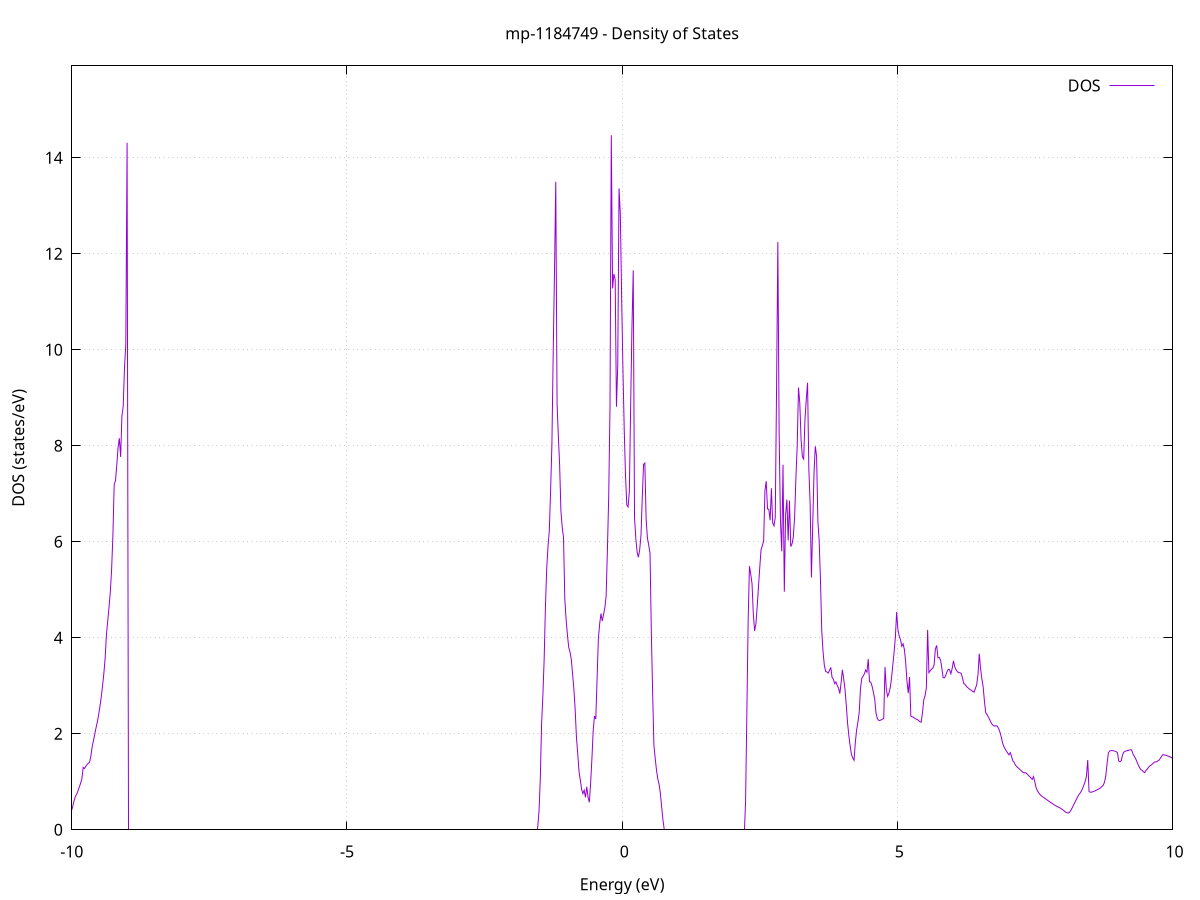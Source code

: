 set title 'mp-1184749 - Density of States'
set xlabel 'Energy (eV)'
set ylabel 'DOS (states/eV)'
set grid
set xrange [-10:10]
set yrange [0:15.915]
set xzeroaxis lt -1
set terminal png size 800,600
set output 'mp-1184749_dos_gnuplot.png'
plot '-' using 1:2 with lines title 'DOS'
-12.209400 0.000000
-12.185900 0.000000
-12.162500 0.000000
-12.139000 0.000000
-12.115500 0.000000
-12.092100 0.000000
-12.068600 0.000000
-12.045200 0.000000
-12.021700 0.000000
-11.998200 0.000000
-11.974800 0.000000
-11.951300 0.000000
-11.927900 0.000000
-11.904400 0.000000
-11.880900 0.000000
-11.857500 0.000000
-11.834000 0.000000
-11.810500 0.000000
-11.787100 0.000000
-11.763600 0.000000
-11.740200 0.000000
-11.716700 0.000000
-11.693200 0.000000
-11.669800 0.000000
-11.646300 0.000000
-11.622900 0.000000
-11.599400 0.000000
-11.575900 0.000000
-11.552500 0.000000
-11.529000 0.000000
-11.505600 0.000000
-11.482100 0.000000
-11.458600 0.000000
-11.435200 0.000000
-11.411700 0.000000
-11.388200 0.000000
-11.364800 0.000000
-11.341300 0.000000
-11.317900 0.000000
-11.294400 0.000000
-11.270900 0.000000
-11.247500 0.000000
-11.224000 0.000000
-11.200600 0.000000
-11.177100 0.000000
-11.153600 0.000000
-11.130200 0.000000
-11.106700 0.000000
-11.083200 0.000000
-11.059800 0.000000
-11.036300 0.000000
-11.012900 0.000000
-10.989400 0.000000
-10.965900 0.000000
-10.942500 0.000000
-10.919000 0.000000
-10.895600 0.000000
-10.872100 0.000000
-10.848600 0.000000
-10.825200 0.000000
-10.801700 0.000000
-10.778300 0.000000
-10.754800 0.000000
-10.731300 0.000000
-10.707900 0.000000
-10.684400 0.000000
-10.660900 0.000000
-10.637500 0.000000
-10.614000 0.000000
-10.590600 0.000000
-10.567100 0.000000
-10.543600 0.000000
-10.520200 0.000000
-10.496700 0.000000
-10.473300 0.000000
-10.449800 0.000000
-10.426300 0.000000
-10.402900 0.000000
-10.379400 0.000000
-10.356000 0.000000
-10.332500 0.000000
-10.309000 0.000000
-10.285600 0.000000
-10.262100 0.000000
-10.238600 0.000000
-10.215200 0.000000
-10.191700 0.000000
-10.168300 0.000000
-10.144800 0.000000
-10.121300 0.000000
-10.097900 0.000000
-10.074400 0.000900
-10.051000 0.127400
-10.027500 0.356100
-10.004000 0.395400
-9.980600 0.497800
-9.957100 0.608100
-9.933600 0.695600
-9.910200 0.743500
-9.886700 0.814200
-9.863300 0.891300
-9.839800 0.969400
-9.816300 1.064900
-9.792900 1.300400
-9.769400 1.275400
-9.746000 1.319300
-9.722500 1.359100
-9.699000 1.384100
-9.675600 1.411100
-9.652100 1.545400
-9.628700 1.736100
-9.605200 1.864100
-9.581700 1.996000
-9.558300 2.131500
-9.534800 2.252800
-9.511300 2.400500
-9.487900 2.576200
-9.464400 2.771200
-9.441000 3.002200
-9.417500 3.256600
-9.394000 3.575700
-9.370600 4.066000
-9.347100 4.347400
-9.323700 4.636100
-9.300200 4.953800
-9.276700 5.412800
-9.253300 6.124700
-9.229800 7.193800
-9.206400 7.271300
-9.182900 7.593100
-9.159400 7.961200
-9.136000 8.156900
-9.112500 7.768700
-9.089000 8.627000
-9.065600 8.821800
-9.042100 9.642000
-9.018700 10.094300
-8.995200 14.314000
-8.971700 0.000000
-8.948300 0.000000
-8.924800 0.000000
-8.901400 0.000000
-8.877900 0.000000
-8.854400 0.000000
-8.831000 0.000000
-8.807500 0.000000
-8.784000 0.000000
-8.760600 0.000000
-8.737100 0.000000
-8.713700 0.000000
-8.690200 0.000000
-8.666700 0.000000
-8.643300 0.000000
-8.619800 0.000000
-8.596400 0.000000
-8.572900 0.000000
-8.549400 0.000000
-8.526000 0.000000
-8.502500 0.000000
-8.479100 0.000000
-8.455600 0.000000
-8.432100 0.000000
-8.408700 0.000000
-8.385200 0.000000
-8.361700 0.000000
-8.338300 0.000000
-8.314800 0.000000
-8.291400 0.000000
-8.267900 0.000000
-8.244400 0.000000
-8.221000 0.000000
-8.197500 0.000000
-8.174100 0.000000
-8.150600 0.000000
-8.127100 0.000000
-8.103700 0.000000
-8.080200 0.000000
-8.056800 0.000000
-8.033300 0.000000
-8.009800 0.000000
-7.986400 0.000000
-7.962900 0.000000
-7.939400 0.000000
-7.916000 0.000000
-7.892500 0.000000
-7.869100 0.000000
-7.845600 0.000000
-7.822100 0.000000
-7.798700 0.000000
-7.775200 0.000000
-7.751800 0.000000
-7.728300 0.000000
-7.704800 0.000000
-7.681400 0.000000
-7.657900 0.000000
-7.634400 0.000000
-7.611000 0.000000
-7.587500 0.000000
-7.564100 0.000000
-7.540600 0.000000
-7.517100 0.000000
-7.493700 0.000000
-7.470200 0.000000
-7.446800 0.000000
-7.423300 0.000000
-7.399800 0.000000
-7.376400 0.000000
-7.352900 0.000000
-7.329500 0.000000
-7.306000 0.000000
-7.282500 0.000000
-7.259100 0.000000
-7.235600 0.000000
-7.212100 0.000000
-7.188700 0.000000
-7.165200 0.000000
-7.141800 0.000000
-7.118300 0.000000
-7.094800 0.000000
-7.071400 0.000000
-7.047900 0.000000
-7.024500 0.000000
-7.001000 0.000000
-6.977500 0.000000
-6.954100 0.000000
-6.930600 0.000000
-6.907200 0.000000
-6.883700 0.000000
-6.860200 0.000000
-6.836800 0.000000
-6.813300 0.000000
-6.789800 0.000000
-6.766400 0.000000
-6.742900 0.000000
-6.719500 0.000000
-6.696000 0.000000
-6.672500 0.000000
-6.649100 0.000000
-6.625600 0.000000
-6.602200 0.000000
-6.578700 0.000000
-6.555200 0.000000
-6.531800 0.000000
-6.508300 0.000000
-6.484800 0.000000
-6.461400 0.000000
-6.437900 0.000000
-6.414500 0.000000
-6.391000 0.000000
-6.367500 0.000000
-6.344100 0.000000
-6.320600 0.000000
-6.297200 0.000000
-6.273700 0.000000
-6.250200 0.000000
-6.226800 0.000000
-6.203300 0.000000
-6.179900 0.000000
-6.156400 0.000000
-6.132900 0.000000
-6.109500 0.000000
-6.086000 0.000000
-6.062500 0.000000
-6.039100 0.000000
-6.015600 0.000000
-5.992200 0.000000
-5.968700 0.000000
-5.945200 0.000000
-5.921800 0.000000
-5.898300 0.000000
-5.874900 0.000000
-5.851400 0.000000
-5.827900 0.000000
-5.804500 0.000000
-5.781000 0.000000
-5.757600 0.000000
-5.734100 0.000000
-5.710600 0.000000
-5.687200 0.000000
-5.663700 0.000000
-5.640200 0.000000
-5.616800 0.000000
-5.593300 0.000000
-5.569900 0.000000
-5.546400 0.000000
-5.522900 0.000000
-5.499500 0.000000
-5.476000 0.000000
-5.452600 0.000000
-5.429100 0.000000
-5.405600 0.000000
-5.382200 0.000000
-5.358700 0.000000
-5.335200 0.000000
-5.311800 0.000000
-5.288300 0.000000
-5.264900 0.000000
-5.241400 0.000000
-5.217900 0.000000
-5.194500 0.000000
-5.171000 0.000000
-5.147600 0.000000
-5.124100 0.000000
-5.100600 0.000000
-5.077200 0.000000
-5.053700 0.000000
-5.030300 0.000000
-5.006800 0.000000
-4.983300 0.000000
-4.959900 0.000000
-4.936400 0.000000
-4.912900 0.000000
-4.889500 0.000000
-4.866000 0.000000
-4.842600 0.000000
-4.819100 0.000000
-4.795600 0.000000
-4.772200 0.000000
-4.748700 0.000000
-4.725300 0.000000
-4.701800 0.000000
-4.678300 0.000000
-4.654900 0.000000
-4.631400 0.000000
-4.608000 0.000000
-4.584500 0.000000
-4.561000 0.000000
-4.537600 0.000000
-4.514100 0.000000
-4.490600 0.000000
-4.467200 0.000000
-4.443700 0.000000
-4.420300 0.000000
-4.396800 0.000000
-4.373300 0.000000
-4.349900 0.000000
-4.326400 0.000000
-4.303000 0.000000
-4.279500 0.000000
-4.256000 0.000000
-4.232600 0.000000
-4.209100 0.000000
-4.185600 0.000000
-4.162200 0.000000
-4.138700 0.000000
-4.115300 0.000000
-4.091800 0.000000
-4.068300 0.000000
-4.044900 0.000000
-4.021400 0.000000
-3.998000 0.000000
-3.974500 0.000000
-3.951000 0.000000
-3.927600 0.000000
-3.904100 0.000000
-3.880700 0.000000
-3.857200 0.000000
-3.833700 0.000000
-3.810300 0.000000
-3.786800 0.000000
-3.763300 0.000000
-3.739900 0.000000
-3.716400 0.000000
-3.693000 0.000000
-3.669500 0.000000
-3.646000 0.000000
-3.622600 0.000000
-3.599100 0.000000
-3.575700 0.000000
-3.552200 0.000000
-3.528700 0.000000
-3.505300 0.000000
-3.481800 0.000000
-3.458400 0.000000
-3.434900 0.000000
-3.411400 0.000000
-3.388000 0.000000
-3.364500 0.000000
-3.341000 0.000000
-3.317600 0.000000
-3.294100 0.000000
-3.270700 0.000000
-3.247200 0.000000
-3.223700 0.000000
-3.200300 0.000000
-3.176800 0.000000
-3.153400 0.000000
-3.129900 0.000000
-3.106400 0.000000
-3.083000 0.000000
-3.059500 0.000000
-3.036000 0.000000
-3.012600 0.000000
-2.989100 0.000000
-2.965700 0.000000
-2.942200 0.000000
-2.918700 0.000000
-2.895300 0.000000
-2.871800 0.000000
-2.848400 0.000000
-2.824900 0.000000
-2.801400 0.000000
-2.778000 0.000000
-2.754500 0.000000
-2.731100 0.000000
-2.707600 0.000000
-2.684100 0.000000
-2.660700 0.000000
-2.637200 0.000000
-2.613700 0.000000
-2.590300 0.000000
-2.566800 0.000000
-2.543400 0.000000
-2.519900 0.000000
-2.496400 0.000000
-2.473000 0.000000
-2.449500 0.000000
-2.426100 0.000000
-2.402600 0.000000
-2.379100 0.000000
-2.355700 0.000000
-2.332200 0.000000
-2.308800 0.000000
-2.285300 0.000000
-2.261800 0.000000
-2.238400 0.000000
-2.214900 0.000000
-2.191400 0.000000
-2.168000 0.000000
-2.144500 0.000000
-2.121100 0.000000
-2.097600 0.000000
-2.074100 0.000000
-2.050700 0.000000
-2.027200 0.000000
-2.003800 0.000000
-1.980300 0.000000
-1.956800 0.000000
-1.933400 0.000000
-1.909900 0.000000
-1.886400 0.000000
-1.863000 0.000000
-1.839500 0.000000
-1.816100 0.000000
-1.792600 0.000000
-1.769100 0.000000
-1.745700 0.000000
-1.722200 0.000000
-1.698800 0.000000
-1.675300 0.000000
-1.651800 0.000000
-1.628400 0.000000
-1.604900 0.000000
-1.581500 0.000000
-1.558000 0.000000
-1.534500 0.000000
-1.511100 0.371100
-1.487600 1.042800
-1.464100 2.192500
-1.440700 2.791300
-1.417200 3.542900
-1.393800 4.647400
-1.370300 5.458300
-1.346800 5.911100
-1.323400 6.230800
-1.299900 7.067600
-1.276500 8.015200
-1.253000 9.902300
-1.229500 11.607300
-1.206100 13.499800
-1.182600 8.882600
-1.159200 8.200700
-1.135700 7.593300
-1.112200 6.632800
-1.088800 6.304200
-1.065300 6.084200
-1.041800 4.804900
-1.018400 4.383200
-0.994900 4.064700
-0.971500 3.806500
-0.948000 3.707300
-0.924500 3.554300
-0.901100 3.253100
-0.877600 2.940800
-0.854200 2.520200
-0.830700 1.928000
-0.807200 1.592700
-0.783800 1.214800
-0.760300 1.039200
-0.736800 0.849100
-0.713400 0.752000
-0.689900 0.824300
-0.666500 0.676000
-0.643000 0.896500
-0.619500 0.677000
-0.596100 0.571500
-0.572600 0.978600
-0.549200 1.480100
-0.525700 2.076400
-0.502200 2.370400
-0.478800 2.309100
-0.455300 3.147800
-0.431900 3.986000
-0.408400 4.287800
-0.384900 4.503800
-0.361500 4.349000
-0.338000 4.481400
-0.314500 4.624500
-0.291100 4.866500
-0.267600 5.835100
-0.244200 6.939000
-0.220700 8.795100
-0.197200 14.468600
-0.173800 11.279300
-0.150300 11.580300
-0.126900 11.468700
-0.103400 8.813300
-0.079900 9.671800
-0.056500 13.362700
-0.033000 12.837100
-0.009600 11.110900
0.013900 9.619400
0.037400 8.362500
0.060800 7.396700
0.084300 6.768500
0.107800 6.725700
0.131200 7.050900
0.154700 8.843700
0.178100 10.452800
0.201600 11.655500
0.225100 6.494500
0.248500 6.068000
0.272000 5.784600
0.295400 5.677500
0.318900 5.836300
0.342400 6.132800
0.365800 6.921400
0.389300 7.614000
0.412800 7.640800
0.436200 6.454700
0.459700 6.073600
0.483100 5.928400
0.506600 5.763400
0.530100 4.127800
0.553500 2.878500
0.577000 1.764500
0.600400 1.492000
0.623900 1.244200
0.647400 1.063200
0.670800 0.949400
0.694300 0.761300
0.717700 0.481700
0.741200 0.207000
0.764700 0.007800
0.788100 0.000000
0.811600 0.000000
0.835100 0.000000
0.858500 0.000000
0.882000 0.000000
0.905400 0.000000
0.928900 0.000000
0.952400 0.000000
0.975800 0.000000
0.999300 0.000000
1.022700 0.000000
1.046200 0.000000
1.069700 0.000000
1.093100 0.000000
1.116600 0.000000
1.140000 0.000000
1.163500 0.000000
1.187000 0.000000
1.210400 0.000000
1.233900 0.000000
1.257400 0.000000
1.280800 0.000000
1.304300 0.000000
1.327700 0.000000
1.351200 0.000000
1.374700 0.000000
1.398100 0.000000
1.421600 0.000000
1.445000 0.000000
1.468500 0.000000
1.492000 0.000000
1.515400 0.000000
1.538900 0.000000
1.562400 0.000000
1.585800 0.000000
1.609300 0.000000
1.632700 0.000000
1.656200 0.000000
1.679700 0.000000
1.703100 0.000000
1.726600 0.000000
1.750000 0.000000
1.773500 0.000000
1.797000 0.000000
1.820400 0.000000
1.843900 0.000000
1.867300 0.000000
1.890800 0.000000
1.914300 0.000000
1.937700 0.000000
1.961200 0.000000
1.984700 0.000000
2.008100 0.000000
2.031600 0.000000
2.055000 0.000000
2.078500 0.000000
2.102000 0.000000
2.125400 0.000000
2.148900 0.000000
2.172300 0.000000
2.195800 0.000000
2.219300 0.000000
2.242700 0.594100
2.266200 2.447700
2.289600 4.359700
2.313100 5.491200
2.336600 5.323000
2.360000 5.129500
2.383500 4.494000
2.407000 4.143100
2.430400 4.285200
2.453900 4.656000
2.477300 5.067800
2.500800 5.468500
2.524300 5.838800
2.547700 5.920400
2.571200 6.014100
2.594600 7.065700
2.618100 7.262300
2.641600 6.685000
2.665000 6.677700
2.688500 6.448400
2.712000 7.114400
2.735400 6.392300
2.758900 6.330700
2.782300 6.507800
2.805800 9.198600
2.829300 12.247400
2.852700 8.251000
2.876200 6.462300
2.899600 5.801800
2.923100 7.605300
2.946600 4.960300
2.970000 6.555200
2.993500 6.879500
3.016900 6.028500
3.040400 6.858600
3.063900 5.899700
3.087300 5.957000
3.110800 6.105100
3.134300 6.528800
3.157700 7.341400
3.181200 8.019000
3.204600 9.213300
3.228100 8.886500
3.251600 8.116000
3.275000 7.771400
3.298500 7.722300
3.321900 8.550600
3.345400 8.956800
3.368900 9.313700
3.392300 7.523100
3.415800 6.787700
3.439200 5.254900
3.462700 6.348800
3.486200 7.428000
3.509600 7.988600
3.533100 7.782900
3.556600 6.434500
3.580000 6.023500
3.603500 5.206000
3.626900 4.149400
3.650400 3.709800
3.673900 3.425500
3.697300 3.302500
3.720800 3.286300
3.744200 3.265800
3.767700 3.319300
3.791200 3.382300
3.814600 3.173000
3.838100 3.141500
3.861600 3.043200
3.885000 3.080800
3.908500 3.006300
3.931900 2.952000
3.955400 2.836900
3.978900 3.065100
4.002300 3.333300
4.025800 3.144100
4.049200 2.929100
4.072700 2.592900
4.096200 2.220300
4.119600 1.959200
4.143100 1.745200
4.166500 1.567800
4.190000 1.496700
4.213500 1.448000
4.236900 1.821600
4.260400 2.076900
4.283900 2.242300
4.307300 2.444100
4.330800 2.944100
4.354200 3.153400
4.377700 3.199900
4.401200 3.248500
4.424600 3.326600
4.448100 3.282000
4.471500 3.555200
4.495000 3.083700
4.518500 3.072300
4.541900 2.989200
4.565400 2.865900
4.588800 2.726600
4.612300 2.434100
4.635800 2.319900
4.659200 2.281100
4.682700 2.276700
4.706200 2.290100
4.729600 2.304400
4.753100 2.319100
4.776500 3.392800
4.800000 2.927300
4.823500 2.778300
4.846900 2.842700
4.870400 2.953000
4.893800 3.153500
4.917300 3.420500
4.940800 3.696700
4.964200 4.004900
4.987700 4.536200
5.011200 4.164300
5.034600 4.034000
5.058100 3.961200
5.081500 3.823000
5.105000 3.873600
5.128500 3.755300
5.151900 3.495200
5.175400 3.090600
5.198800 2.846400
5.222300 3.182200
5.245800 2.368100
5.269200 2.354600
5.292700 2.344500
5.316100 2.323900
5.339600 2.307900
5.363100 2.296100
5.386500 2.274000
5.410000 2.250100
5.433500 2.240000
5.456900 2.436600
5.480400 2.706200
5.503800 2.793900
5.527300 2.951200
5.550800 4.164100
5.574200 3.272400
5.597700 3.313800
5.621100 3.344400
5.644600 3.363300
5.668100 3.436600
5.691500 3.765300
5.715000 3.840600
5.738400 3.583400
5.761900 3.590200
5.785400 3.534700
5.808800 3.370100
5.832300 3.167900
5.855800 3.165400
5.879200 3.216100
5.902700 3.292600
5.926100 3.344000
5.949600 3.334900
5.973100 3.250600
5.996500 3.359600
6.020000 3.519900
6.043400 3.396600
6.066900 3.336700
6.090400 3.295800
6.113800 3.274600
6.137300 3.270500
6.160800 3.257800
6.184200 3.163800
6.207700 3.045900
6.231100 3.027600
6.254600 2.987100
6.278100 2.962900
6.301500 2.940400
6.325000 2.918900
6.348400 2.901300
6.371900 2.882000
6.395400 2.866800
6.418800 2.945600
6.442300 3.023900
6.465700 3.227800
6.489200 3.667900
6.512700 3.359800
6.536100 3.144500
6.559600 2.980200
6.583100 2.676200
6.606500 2.436700
6.630000 2.401000
6.653400 2.348800
6.676900 2.299700
6.700400 2.237900
6.723800 2.194600
6.747300 2.169900
6.770700 2.158700
6.794200 2.170000
6.817700 2.156000
6.841100 2.108900
6.864600 2.035000
6.888000 1.936300
6.911500 1.814900
6.935000 1.736000
6.958400 1.684100
6.981900 1.638800
7.005400 1.597000
7.028800 1.560700
7.052300 1.608100
7.075700 1.525600
7.099200 1.438000
7.122700 1.402500
7.146100 1.346900
7.169600 1.316600
7.193000 1.291600
7.216500 1.266700
7.240000 1.241300
7.263400 1.216600
7.286900 1.193700
7.310400 1.184200
7.333800 1.188100
7.357300 1.162600
7.380700 1.136100
7.404200 1.108700
7.427700 1.080300
7.451100 1.048300
7.474600 1.108000
7.498000 1.001600
7.521500 0.878800
7.545000 0.815400
7.568400 0.771200
7.591900 0.735500
7.615300 0.708200
7.638800 0.688800
7.662300 0.671400
7.685700 0.651600
7.709200 0.631800
7.732700 0.612200
7.756100 0.593100
7.779600 0.574500
7.803000 0.556600
7.826500 0.538400
7.850000 0.520500
7.873400 0.503600
7.896900 0.488500
7.920300 0.475100
7.943800 0.462600
7.967300 0.447000
7.990700 0.429000
8.014200 0.409400
8.037600 0.386200
8.061100 0.364800
8.084600 0.352900
8.108000 0.352100
8.131500 0.366600
8.155000 0.406600
8.178400 0.460400
8.201900 0.515000
8.225300 0.569500
8.248800 0.623500
8.272300 0.675900
8.295700 0.726000
8.319200 0.760800
8.342600 0.801200
8.366100 0.861000
8.389600 0.933300
8.413000 1.004100
8.436500 1.117800
8.460000 1.454800
8.483400 0.797600
8.506900 0.781500
8.530300 0.784800
8.553800 0.793500
8.577300 0.804200
8.600700 0.815900
8.624200 0.829100
8.647600 0.842800
8.671100 0.857100
8.694600 0.876300
8.718000 0.899000
8.741500 0.927600
8.764900 0.991600
8.788400 1.129800
8.811900 1.383900
8.835300 1.603800
8.858800 1.639300
8.882300 1.650200
8.905700 1.649700
8.929200 1.645900
8.952600 1.638900
8.976100 1.629400
8.999600 1.605300
9.023000 1.433600
9.046500 1.416800
9.069900 1.442400
9.093400 1.565500
9.116900 1.618400
9.140300 1.634200
9.163800 1.645300
9.187200 1.651600
9.210700 1.660000
9.234200 1.667400
9.257600 1.661400
9.281100 1.580200
9.304600 1.533400
9.328000 1.487600
9.351500 1.422000
9.374900 1.360400
9.398400 1.302800
9.421900 1.259000
9.445300 1.238800
9.468800 1.214100
9.492200 1.188900
9.515700 1.231700
9.539200 1.262700
9.562600 1.298400
9.586100 1.329200
9.609600 1.345400
9.633000 1.368000
9.656500 1.394800
9.679900 1.414100
9.703400 1.412400
9.726900 1.430400
9.750300 1.443200
9.773800 1.480200
9.797200 1.522700
9.820700 1.563600
9.844200 1.560400
9.867600 1.554900
9.891100 1.547400
9.914500 1.538200
9.938000 1.527400
9.961500 1.514900
9.984900 1.500500
10.008400 1.516500
10.031900 1.525500
10.055300 1.544300
10.078800 1.630400
10.102200 1.643600
10.125700 1.603100
10.149200 1.622700
10.172600 1.620300
10.196100 1.630400
10.219500 1.644800
10.243000 1.671000
10.266500 1.699900
10.289900 1.730600
10.313400 1.776000
10.336800 1.716500
10.360300 1.700200
10.383800 1.688900
10.407200 1.734000
10.430700 1.858500
10.454200 2.029300
10.477600 2.055800
10.501100 1.895300
10.524500 1.841100
10.548000 1.721100
10.571500 1.697200
10.594900 1.677300
10.618400 1.673600
10.641800 1.902300
10.665300 2.070400
10.688800 2.312600
10.712200 2.746200
10.735700 2.869800
10.759200 2.660900
10.782600 2.262800
10.806100 2.052200
10.829500 1.856200
10.853000 1.624100
10.876500 1.431200
10.899900 1.259000
10.923400 0.490800
10.946800 0.443900
10.970300 0.430400
10.993800 0.430500
11.017200 0.445400
11.040700 0.476300
11.064100 0.548800
11.087600 0.623200
11.111100 0.689100
11.134500 0.734400
11.158000 0.770000
11.181500 0.829300
11.204900 0.919900
11.228400 1.084900
11.251800 1.234400
11.275300 1.457900
11.298800 1.772900
11.322200 2.018500
11.345700 2.217900
11.369100 2.255400
11.392600 2.257700
11.416100 2.263600
11.439500 2.253200
11.463000 2.217800
11.486400 2.184500
11.509900 2.206300
11.533400 2.226700
11.556800 2.231700
11.580300 2.248000
11.603800 2.214300
11.627200 2.172100
11.650700 2.162700
11.674100 2.138900
11.697600 2.126800
11.721100 2.096800
11.744500 2.133200
11.768000 2.439400
11.791400 2.741800
11.814900 2.948700
11.838400 2.463000
11.861800 2.081600
11.885300 1.804500
11.908800 1.732200
11.932200 1.736700
11.955700 2.227900
11.979100 2.818400
12.002600 2.889700
12.026100 3.089200
12.049500 3.401500
12.073000 3.601600
12.096400 3.734000
12.119900 4.109500
12.143400 4.400100
12.166800 4.560100
12.190300 4.900900
12.213700 6.050500
12.237200 5.935900
12.260700 5.871500
12.284100 5.045900
12.307600 3.893600
12.331100 3.431200
12.354500 3.258200
12.378000 3.131500
12.401400 2.947300
12.424900 3.785300
12.448400 2.071100
12.471800 1.343400
12.495300 1.206700
12.518700 1.154700
12.542200 1.135300
12.565700 1.150000
12.589100 1.201800
12.612600 1.244300
12.636000 1.571400
12.659500 1.774100
12.683000 1.814500
12.706400 2.070900
12.729900 2.692000
12.753400 6.189600
12.776800 4.063200
12.800300 3.870300
12.823700 3.693100
12.847200 3.607300
12.870700 3.660000
12.894100 3.740500
12.917600 3.845000
12.941000 3.979500
12.964500 4.241600
12.988000 4.089400
13.011400 4.088700
13.034900 4.070500
13.058400 3.864700
13.081800 3.835800
13.105300 4.130900
13.128700 4.869500
13.152200 4.634100
13.175700 10.394400
13.199100 4.194200
13.222600 3.886600
13.246000 3.673600
13.269500 3.514400
13.293000 3.369100
13.316400 3.186200
13.339900 2.982700
13.363300 2.734500
13.386800 2.473500
13.410300 2.240500
13.433700 2.130500
13.457200 2.006900
13.480700 1.902500
13.504100 1.840100
13.527600 1.889900
13.551000 2.142500
13.574500 3.212800
13.598000 3.025200
13.621400 2.782500
13.644900 2.604100
13.668300 2.521400
13.691800 2.543700
13.715300 2.746500
13.738700 3.052200
13.762200 3.748400
13.785600 3.590400
13.809100 3.228100
13.832600 3.207800
13.856000 3.175900
13.879500 3.172000
13.903000 3.096700
13.926400 3.082200
13.949900 3.084900
13.973300 3.080900
13.996800 3.079000
14.020300 3.139900
14.043700 3.189700
14.067200 3.238000
14.090600 3.657300
14.114100 3.691300
14.137600 3.072200
14.161000 2.830400
14.184500 2.935700
14.208000 2.875400
14.231400 2.736900
14.254900 2.614700
14.278300 2.777900
14.301800 2.610800
14.325300 2.231700
14.348700 2.196500
14.372200 2.177900
14.395600 2.165300
14.419100 2.158000
14.442600 2.142500
14.466000 2.090800
14.489500 2.091600
14.512900 2.159900
14.536400 2.222200
14.559900 2.233700
14.583300 2.255600
14.606800 2.266300
14.630300 2.268000
14.653700 2.271000
14.677200 2.282300
14.700600 2.299700
14.724100 2.329500
14.747600 2.425500
14.771000 2.533300
14.794500 2.637600
14.817900 2.742600
14.841400 2.820600
14.864900 2.769200
14.888300 2.788500
14.911800 2.815200
14.935200 2.767500
14.958700 2.626000
14.982200 2.533500
15.005600 2.356800
15.029100 2.189100
15.052600 2.016900
15.076000 1.895500
15.099500 1.869400
15.122900 2.095700
15.146400 2.342600
15.169900 2.274100
15.193300 2.355500
15.216800 2.340400
15.240200 2.435900
15.263700 2.334400
15.287200 1.915700
15.310600 1.772500
15.334100 1.204000
15.357600 1.163300
15.381000 1.122600
15.404500 1.128600
15.427900 1.083500
15.451400 0.944800
15.474900 0.817200
15.498300 0.748000
15.521800 0.697200
15.545200 0.678500
15.568700 0.682100
15.592200 0.691400
15.615600 0.705900
15.639100 0.738000
15.662500 0.773000
15.686000 0.810800
15.709500 0.851300
15.732900 0.881800
15.756400 0.922800
15.779900 0.959500
15.803300 0.990900
15.826800 1.020100
15.850200 1.051800
15.873700 1.088400
15.897200 1.158500
15.920600 1.266100
15.944100 1.408800
15.967500 1.520600
15.991000 1.649500
16.014500 1.800700
16.037900 1.933000
16.061400 2.269900
16.084800 2.396200
16.108300 2.315400
16.131800 2.258800
16.155200 2.192500
16.178700 2.124000
16.202200 2.067800
16.225600 2.034100
16.249100 2.006800
16.272500 1.989100
16.296000 1.975200
16.319500 1.964800
16.342900 1.946000
16.366400 1.936500
16.389800 2.013300
16.413300 2.016300
16.436800 2.006600
16.460200 1.977100
16.483700 1.933000
16.507200 2.008200
16.530600 1.935500
16.554100 1.906100
16.577500 1.888200
16.601000 1.829900
16.624500 1.731000
16.647900 1.844200
16.671400 1.915700
16.694800 2.044500
16.718300 2.189600
16.741800 2.100200
16.765200 2.158900
16.788700 2.205700
16.812100 2.314900
16.835600 2.476700
16.859100 2.652200
16.882500 2.873400
16.906000 3.098900
16.929500 3.437100
16.952900 3.616300
16.976400 3.620500
16.999800 3.689800
17.023300 3.795100
17.046800 3.832200
17.070200 3.808200
17.093700 3.595200
17.117100 3.870400
17.140600 4.086200
17.164100 3.529000
17.187500 3.450300
17.211000 3.272900
17.234400 3.095200
17.257900 2.955600
17.281400 2.416200
17.304800 2.385000
17.328300 2.318100
17.351800 2.284800
17.375200 2.353800
17.398700 1.830100
17.422100 1.771300
17.445600 1.718200
17.469100 1.671800
17.492500 1.714800
17.516000 1.691400
17.539400 1.636500
17.562900 1.574400
17.586400 1.581900
17.609800 1.606100
17.633300 1.734400
17.656800 1.819000
17.680200 1.868700
17.703700 1.938600
17.727100 1.890000
17.750600 1.732300
17.774100 1.648100
17.797500 1.642800
17.821000 1.833800
17.844400 1.983200
17.867900 2.179900
17.891400 2.415900
17.914800 2.638000
17.938300 2.604700
17.961700 2.682300
17.985200 2.742900
18.008700 2.668600
18.032100 2.538900
18.055600 2.455200
18.079100 2.512900
18.102500 3.776500
18.126000 3.065300
18.149400 3.186600
18.172900 3.243900
18.196400 3.268300
18.219800 3.212100
18.243300 3.167000
18.266700 3.066900
18.290200 3.047400
18.313700 3.090500
18.337100 3.133500
18.360600 3.193900
18.384000 3.322400
18.407500 3.366500
18.431000 3.360900
18.454400 3.390500
18.477900 3.292200
18.501400 3.173100
18.524800 3.032000
18.548300 3.172100
18.571700 2.993300
18.595200 2.753400
18.618700 2.645500
18.642100 2.632100
18.665600 2.743700
18.689000 2.854800
18.712500 2.983800
18.736000 3.134100
18.759400 3.290900
18.782900 3.448100
18.806400 3.601600
18.829800 3.737300
18.853300 4.805800
18.876700 4.245400
18.900200 4.014500
18.923700 3.830200
18.947100 3.732400
18.970600 3.702000
18.994000 3.666500
19.017500 3.757700
19.041000 4.281800
19.064400 4.562600
19.087900 4.157500
19.111300 3.704200
19.134800 3.544100
19.158300 3.232800
19.181700 3.003000
19.205200 2.799600
19.228700 2.631900
19.252100 2.548600
19.275600 2.603300
19.299000 3.366600
19.322500 3.331000
19.346000 3.097500
19.369400 2.825100
19.392900 2.606500
19.416300 2.493900
19.439800 2.281600
19.463300 2.221700
19.486700 2.191400
19.510200 2.163500
19.533600 2.144100
19.557100 2.156300
19.580600 2.206000
19.604000 2.569600
19.627500 2.240300
19.651000 2.275200
19.674400 2.315100
19.697900 2.397700
19.721300 2.620700
19.744800 2.698100
19.768300 2.799000
19.791700 2.849500
19.815200 2.739100
19.838600 2.718900
19.862100 2.746000
19.885600 2.758400
19.909000 2.758200
19.932500 2.736100
19.956000 2.723300
19.979400 2.750900
20.002900 2.809900
20.026300 2.869600
20.049800 2.942100
20.073300 3.007200
20.096700 3.039500
20.120200 3.169000
20.143600 3.294200
20.167100 3.170800
20.190600 3.091700
20.214000 3.097500
20.237500 3.465500
20.260900 3.181000
20.284400 2.951400
20.307900 2.894900
20.331300 3.199800
20.354800 3.199500
20.378300 2.966400
20.401700 3.066500
20.425200 3.049100
20.448600 2.770200
20.472100 2.410000
20.495600 2.492100
20.519000 2.278700
20.542500 1.825400
20.565900 1.652600
20.589400 1.652000
20.612900 1.676300
20.636300 1.691000
20.659800 1.714200
20.683200 1.819300
20.706700 1.908700
20.730200 1.986800
20.753600 2.078200
20.777100 2.147600
20.800600 2.348100
20.824000 2.466700
20.847500 2.474300
20.870900 2.470000
20.894400 2.471400
20.917900 2.484900
20.941300 2.652900
20.964800 2.683300
20.988200 2.728900
21.011700 3.127800
21.035200 3.261300
21.058600 3.234400
21.082100 3.367800
21.105600 3.531200
21.129000 3.629600
21.152500 3.780200
21.175900 4.010100
21.199400 4.376700
21.222900 4.721300
21.246300 4.486200
21.269800 4.338200
21.293200 4.058200
21.316700 3.909400
21.340200 3.856400
21.363600 3.760000
21.387100 3.611300
21.410500 3.446900
21.434000 3.304400
21.457500 3.216700
21.480900 3.175900
21.504400 3.344800
21.527900 3.540300
21.551300 3.728500
21.574800 3.950500
21.598200 3.942400
21.621700 3.930900
21.645200 3.900600
21.668600 3.797700
21.692100 3.546400
21.715500 3.446100
21.739000 3.284900
21.762500 3.214700
21.785900 2.966100
21.809400 2.983900
21.832800 3.114000
21.856300 3.226600
21.879800 3.084100
21.903200 3.083300
21.926700 3.060800
21.950200 2.935400
21.973600 2.895000
21.997100 2.847800
22.020500 2.798500
22.044000 2.736000
22.067500 2.768600
22.090900 2.725700
22.114400 2.595000
22.137800 2.622300
22.161300 2.537500
22.184800 2.586400
22.208200 2.654000
22.231700 2.746800
22.255200 2.884700
22.278600 3.033700
22.302100 3.134500
22.325500 3.291600
22.349000 3.522100
22.372500 3.417400
22.395900 3.456200
22.419400 3.478000
22.442800 3.470500
22.466300 3.604600
22.489800 3.712200
22.513200 3.816400
22.536700 3.918200
22.560100 4.029300
22.583600 4.024000
22.607100 4.094400
22.630500 4.081100
22.654000 4.029600
22.677500 3.834600
22.700900 3.583900
22.724400 3.383800
22.747800 3.279800
22.771300 3.239600
22.794800 3.188200
22.818200 3.168200
22.841700 3.179400
22.865100 3.159600
22.888600 3.115500
22.912100 3.109200
22.935500 3.151500
22.959000 3.216500
22.982400 3.444600
23.005900 3.040700
23.029400 2.874200
23.052800 2.758900
23.076300 2.683800
23.099800 2.651700
23.123200 2.633100
23.146700 2.635500
23.170100 2.679900
23.193600 2.830800
23.217100 2.938900
23.240500 2.905900
23.264000 2.919500
23.287400 2.950300
23.310900 2.994200
23.334400 3.061100
23.357800 3.295800
23.381300 3.386200
23.404800 3.598800
23.428200 3.747000
23.451700 3.763100
23.475100 3.807700
23.498600 3.757700
23.522100 3.600800
23.545500 3.402100
23.569000 3.240000
23.592400 3.140100
23.615900 3.245800
23.639400 3.040100
23.662800 3.673400
23.686300 2.407500
23.709700 2.440100
23.733200 2.487400
23.756700 2.462800
23.780100 2.529900
23.803600 2.618400
23.827100 2.737000
23.850500 2.808900
23.874000 2.981400
23.897400 2.731200
23.920900 2.761300
23.944400 2.857900
23.967800 2.943200
23.991300 2.996700
24.014700 3.094100
24.038200 3.138600
24.061700 3.134000
24.085100 3.100800
24.108600 3.012400
24.132000 2.884100
24.155500 2.720100
24.179000 2.573600
24.202400 2.444800
24.225900 2.305200
24.249400 2.232100
24.272800 2.249000
24.296300 2.244300
24.319700 2.163000
24.343200 2.113500
24.366700 2.023100
24.390100 1.929600
24.413600 1.849000
24.437000 1.788000
24.460500 1.737900
24.484000 1.715900
24.507400 1.814800
24.530900 2.379700
24.554400 2.227800
24.577800 1.914000
24.601300 1.345800
24.624700 1.313600
24.648200 1.386200
24.671700 1.470900
24.695100 1.543300
24.718600 1.595000
24.742000 1.673800
24.765500 1.716800
24.789000 1.837500
24.812400 1.978800
24.835900 2.195900
24.859300 2.729600
24.882800 3.691100
24.906300 3.207500
24.929700 3.374000
24.953200 3.394400
24.976700 3.398400
25.000100 3.476600
25.023600 3.558700
25.047000 3.616300
25.070500 3.600200
25.094000 3.787700
25.117400 4.142900
25.140900 4.307400
25.164300 4.196400
25.187800 4.185000
25.211300 3.950400
25.234700 3.908700
25.258200 3.847400
25.281600 3.883800
25.305100 3.643300
25.328600 3.264500
25.352000 2.872300
25.375500 2.850800
25.399000 2.881500
25.422400 2.934300
25.445900 2.961100
25.469300 3.123600
25.492800 2.834900
25.516300 2.643300
25.539700 2.702200
25.563200 3.063700
25.586600 3.002900
25.610100 2.705200
25.633600 2.623200
25.657000 2.635900
25.680500 2.627100
25.704000 2.585700
25.727400 2.690200
25.750900 2.658000
25.774300 2.666200
25.797800 2.714500
25.821300 2.789300
25.844700 2.871500
25.868200 3.021200
25.891600 3.239300
25.915100 3.507900
25.938600 3.643300
25.962000 3.570000
25.985500 3.396800
26.008900 3.197700
26.032400 3.337100
26.055900 3.498500
26.079300 3.874900
26.102800 3.675800
26.126300 3.764200
26.149700 3.846700
26.173200 3.902900
26.196600 3.737400
26.220100 3.846100
26.243600 4.050700
26.267000 4.225900
26.290500 4.294700
26.313900 4.313100
26.337400 4.326400
26.360900 5.211300
26.384300 4.213900
26.407800 4.091100
26.431200 4.023300
26.454700 3.778200
26.478200 3.503000
26.501600 3.515800
26.525100 3.354400
26.548600 3.244200
26.572000 3.170100
26.595500 3.148700
26.618900 3.177100
26.642400 3.500400
26.665900 3.463500
26.689300 3.570000
26.712800 3.207000
26.736200 3.100700
26.759700 2.958600
26.783200 2.748100
26.806600 2.647500
26.830100 2.525200
26.853600 2.343100
26.877000 2.234700
26.900500 2.347200
26.923900 2.717800
26.947400 3.058600
26.970900 3.050400
26.994300 3.089800
27.017800 3.196700
27.041200 3.316300
27.064700 3.510900
27.088200 3.606700
27.111600 3.692400
27.135100 3.839000
27.158500 3.915400
27.182000 3.993900
27.205500 4.048800
27.228900 4.063000
27.252400 4.237800
27.275900 4.178900
27.299300 4.285600
27.322800 4.346500
27.346200 4.303900
27.369700 4.297700
27.393200 3.890600
27.416600 3.746700
27.440100 3.571200
27.463500 3.408900
27.487000 3.278400
27.510500 3.208400
27.533900 3.185800
27.557400 3.160800
27.580800 3.546400
27.604300 3.843000
27.627800 4.099600
27.651200 3.822000
27.674700 3.724000
27.698200 3.624600
27.721600 3.512900
27.745100 3.363800
27.768500 3.175600
27.792000 3.156300
27.815500 2.801100
27.838900 2.831100
27.862400 2.883000
27.885800 2.952800
27.909300 3.003000
27.932800 3.046200
27.956200 3.004200
27.979700 2.942200
28.003200 2.864000
28.026600 2.954100
28.050100 2.698900
28.073500 2.434600
28.097000 2.509900
28.120500 2.938600
28.143900 3.702900
28.167400 3.874800
28.190800 4.258700
28.214300 4.297300
28.237800 4.317600
28.261200 4.438700
28.284700 4.356900
28.308100 4.272600
28.331600 4.131200
28.355100 4.036600
28.378500 3.979200
28.402000 4.701500
28.425500 3.324900
28.448900 3.159500
28.472400 3.010600
28.495800 2.938900
28.519300 2.998400
28.542800 3.107100
28.566200 3.229600
28.589700 3.675400
28.613100 4.143300
28.636600 4.810500
28.660100 5.001000
28.683500 4.643000
28.707000 4.136500
28.730400 3.856800
28.753900 3.567100
28.777400 3.243900
28.800800 2.856800
28.824300 2.692100
28.847800 2.613000
28.871200 2.550400
28.894700 2.661300
28.918100 2.435000
28.941600 2.408700
28.965100 2.416700
28.988500 2.545500
29.012000 2.717900
29.035400 2.340100
29.058900 2.345800
29.082400 2.593500
29.105800 3.000100
29.129300 2.861600
29.152800 2.999900
29.176200 3.652400
29.199700 3.541700
29.223100 3.376200
29.246600 3.229200
29.270100 3.242600
29.293500 3.205100
29.317000 3.142600
29.340400 3.336000
29.363900 3.435600
29.387400 3.385300
29.410800 3.583900
29.434300 3.690200
29.457700 4.176000
29.481200 4.254800
29.504700 4.317400
29.528100 4.369600
29.551600 4.450000
29.575100 4.325800
29.598500 4.180000
29.622000 4.162400
29.645400 4.149300
29.668900 4.021100
29.692400 4.219200
29.715800 3.790900
29.739300 3.660900
29.762700 3.370200
29.786200 3.343500
29.809700 3.074000
29.833100 2.968500
29.856600 2.889500
29.880000 2.800900
29.903500 2.701800
29.927000 2.624300
29.950400 2.559300
29.973900 2.531000
29.997400 2.499200
30.020800 2.455600
30.044300 2.738900
30.067700 2.787800
30.091200 2.812900
30.114700 2.686200
30.138100 2.301200
30.161600 2.033700
30.185000 1.893700
30.208500 1.753100
30.232000 1.603000
30.255400 1.328700
30.278900 1.164400
30.302400 1.157600
30.325800 1.132600
30.349300 1.087700
30.372700 1.005600
30.396200 0.871300
30.419700 0.810500
30.443100 0.774300
30.466600 0.735300
30.490000 0.696900
30.513500 0.662900
30.537000 0.636400
30.560400 0.617700
30.583900 0.605900
30.607300 0.595000
30.630800 0.587200
30.654300 0.583800
30.677700 0.586300
30.701200 0.594500
30.724700 0.582300
30.748100 0.544400
30.771600 0.504600
30.795000 0.461800
30.818500 0.424900
30.842000 0.399600
30.865400 0.385500
30.888900 0.375100
30.912300 0.400200
30.935800 0.384200
30.959300 0.367600
30.982700 0.350200
31.006200 0.332100
31.029600 0.313200
31.053100 0.293600
31.076600 0.273300
31.100000 0.255600
31.123500 0.233900
31.147000 0.210800
31.170400 0.198400
31.193900 0.188500
31.217300 0.179100
31.240800 0.170300
31.264300 0.162200
31.287700 0.154600
31.311200 0.147600
31.334600 0.141300
31.358100 0.135500
31.381600 0.130100
31.405000 0.125100
31.428500 0.120500
31.452000 0.116200
31.475400 0.112100
31.498900 0.108400
31.522300 0.104900
31.545800 0.101400
31.569300 0.098100
31.592700 0.094900
31.616200 0.091800
31.639600 0.088600
31.663100 0.085800
31.686600 0.083900
31.710000 0.082000
31.733500 0.080100
31.756900 0.078200
31.780400 0.076400
31.803900 0.075200
31.827300 0.074100
31.850800 0.072900
31.874300 0.071700
31.897700 0.070400
31.921200 0.069100
31.944600 0.067700
31.968100 0.066300
31.991600 0.064800
32.015000 0.063300
32.038500 0.061700
32.061900 0.060100
32.085400 0.057700
32.108900 0.054800
32.132300 0.051500
32.155800 0.047900
32.179200 0.043900
32.202700 0.039500
32.226200 0.034300
32.249600 0.028700
32.273100 0.023300
32.296600 0.018600
32.320000 0.014600
32.343500 0.011300
32.366900 0.008800
32.390400 0.006800
32.413900 0.005200
32.437300 0.003900
32.460800 0.002700
32.484200 0.001700
32.507700 0.001000
32.531200 0.000500
32.554600 0.000100
32.578100 0.000000
32.601600 0.000000
32.625000 0.000000
32.648500 0.000000
32.671900 0.000000
32.695400 0.000000
32.718900 0.000000
32.742300 0.000000
32.765800 0.000000
32.789200 0.000000
32.812700 0.000000
32.836200 0.000000
32.859600 0.000000
32.883100 0.000000
32.906500 0.000000
32.930000 0.000000
32.953500 0.000000
32.976900 0.000000
33.000400 0.000000
33.023900 0.000000
33.047300 0.000000
33.070800 0.000000
33.094200 0.000000
33.117700 0.000000
33.141200 0.000000
33.164600 0.000000
33.188100 0.000000
33.211500 0.000000
33.235000 0.000000
33.258500 0.000000
33.281900 0.000000
33.305400 0.000000
33.328800 0.000000
33.352300 0.000000
33.375800 0.000000
33.399200 0.000000
33.422700 0.000000
33.446200 0.000000
33.469600 0.000000
33.493100 0.000000
33.516500 0.000000
33.540000 0.000000
33.563500 0.000000
33.586900 0.000000
33.610400 0.000000
33.633800 0.000000
33.657300 0.000000
33.680800 0.000000
33.704200 0.000000
33.727700 0.000000
33.751200 0.000000
33.774600 0.000000
33.798100 0.000000
33.821500 0.000000
33.845000 0.000000
33.868500 0.000000
33.891900 0.000000
33.915400 0.000000
33.938800 0.000000
33.962300 0.000000
33.985800 0.000000
34.009200 0.000000
34.032700 0.000000
34.056100 0.000000
34.079600 0.000000
34.103100 0.000000
34.126500 0.000000
34.150000 0.000000
34.173500 0.000000
34.196900 0.000000
34.220400 0.000000
34.243800 0.000000
34.267300 0.000000
34.290800 0.000000
34.314200 0.000000
34.337700 0.000000
34.361100 0.000000
34.384600 0.000000
34.408100 0.000000
34.431500 0.000000
34.455000 0.000000
34.478400 0.000000
34.501900 0.000000
34.525400 0.000000
34.548800 0.000000
34.572300 0.000000
34.595800 0.000000
34.619200 0.000000
34.642700 0.000000
34.666100 0.000000
34.689600 0.000000
34.713100 0.000000
e
